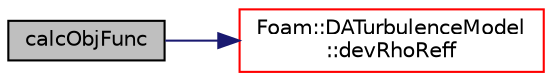digraph "calcObjFunc"
{
  bgcolor="transparent";
  edge [fontname="Helvetica",fontsize="10",labelfontname="Helvetica",labelfontsize="10"];
  node [fontname="Helvetica",fontsize="10",shape=record];
  rankdir="LR";
  Node12 [label="calcObjFunc",height=0.2,width=0.4,color="black", fillcolor="grey75", style="filled", fontcolor="black"];
  Node12 -> Node13 [color="midnightblue",fontsize="10",style="solid",fontname="Helvetica"];
  Node13 [label="Foam::DATurbulenceModel\l::devRhoReff",height=0.2,width=0.4,color="red",URL="$classFoam_1_1DATurbulenceModel.html#aef94ed444c2b8b4b333665ea4792d692",tooltip="dev terms "];
}
